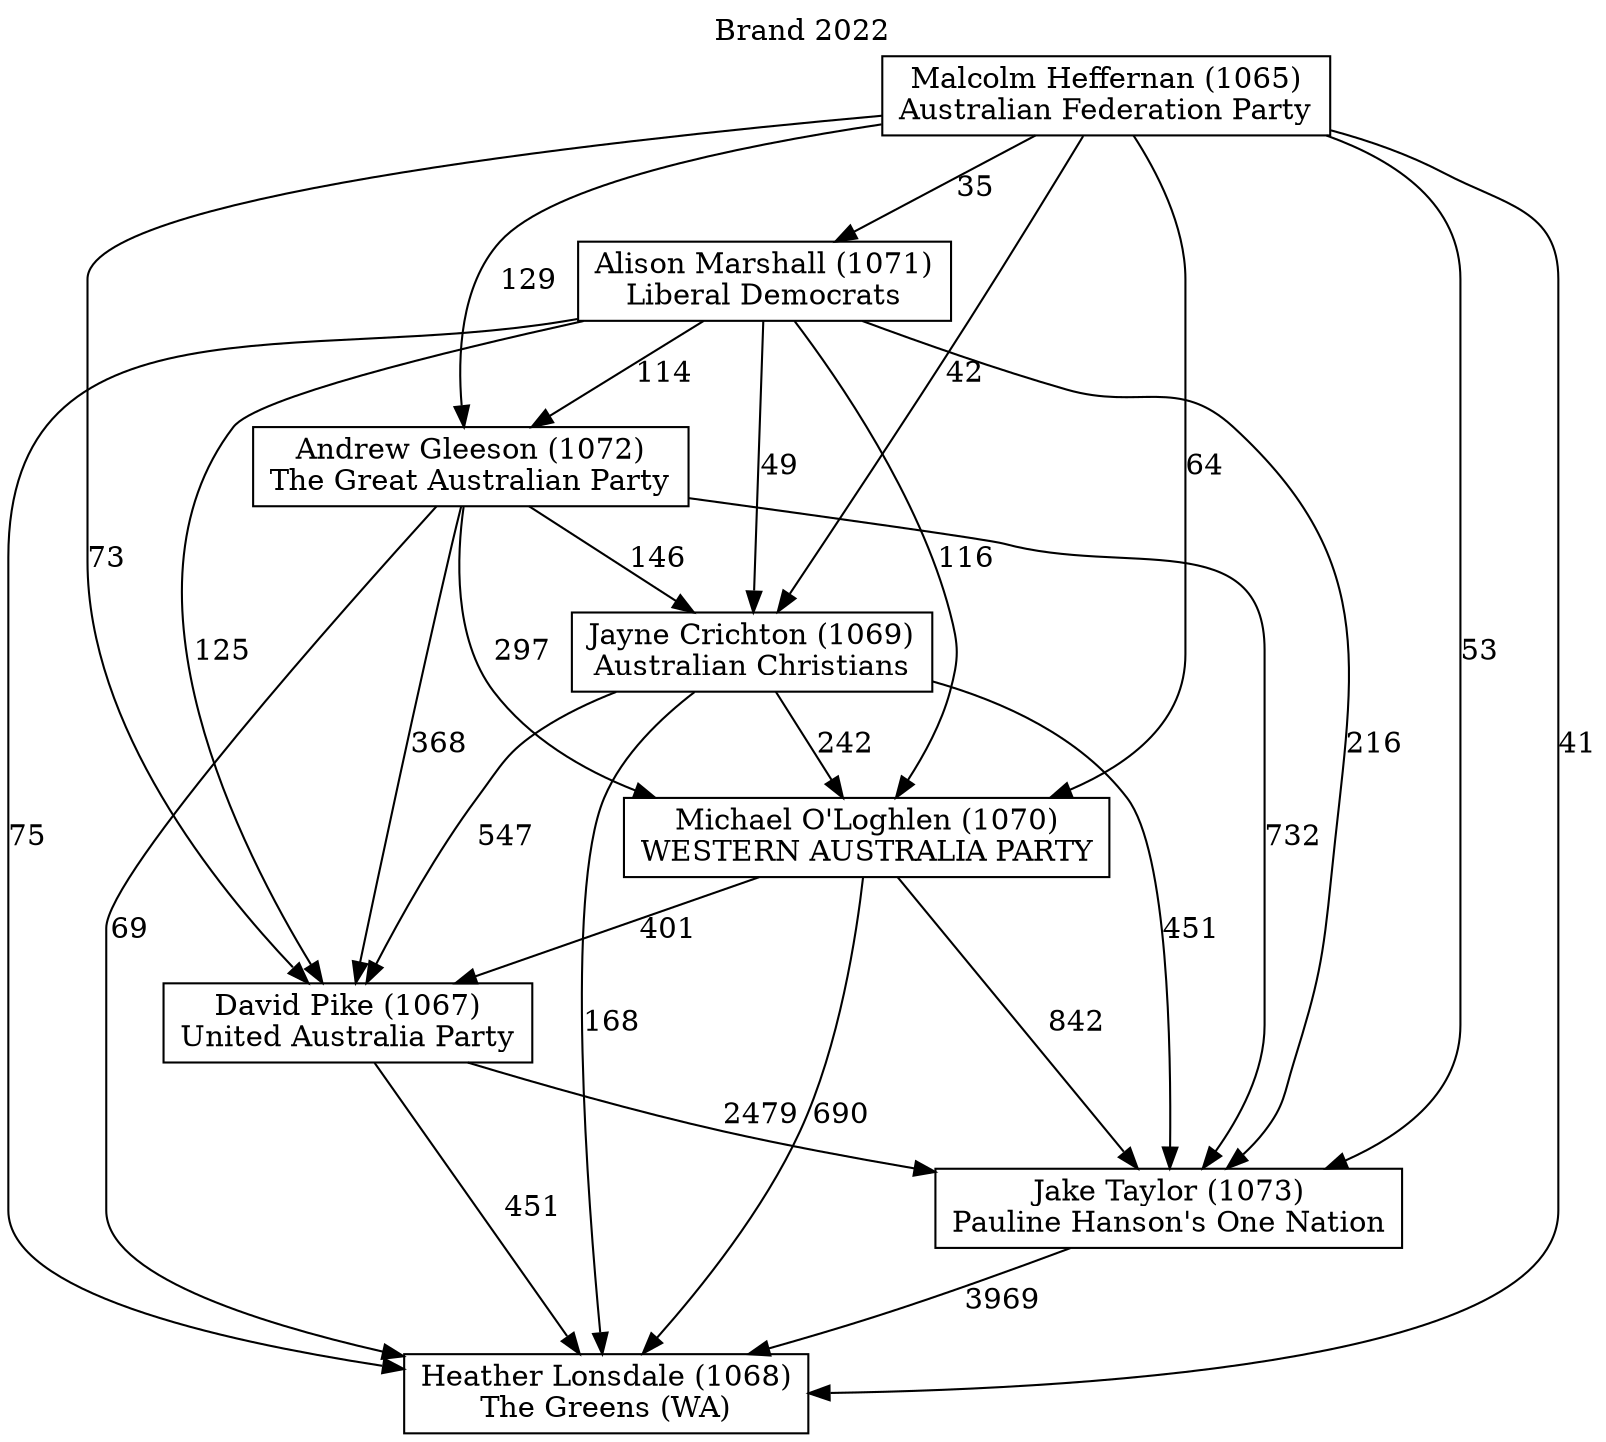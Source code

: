 // House preference flow
digraph "Heather Lonsdale (1068)_Brand_2022" {
	graph [label="Brand 2022" labelloc=t mclimit=10]
	node [shape=box]
	"Jayne Crichton (1069)" [label="Jayne Crichton (1069)
Australian Christians"]
	"David Pike (1067)" [label="David Pike (1067)
United Australia Party"]
	"Michael O'Loghlen (1070)" [label="Michael O'Loghlen (1070)
WESTERN AUSTRALIA PARTY"]
	"Alison Marshall (1071)" [label="Alison Marshall (1071)
Liberal Democrats"]
	"Jake Taylor (1073)" [label="Jake Taylor (1073)
Pauline Hanson's One Nation"]
	"Andrew Gleeson (1072)" [label="Andrew Gleeson (1072)
The Great Australian Party"]
	"Malcolm Heffernan (1065)" [label="Malcolm Heffernan (1065)
Australian Federation Party"]
	"Heather Lonsdale (1068)" [label="Heather Lonsdale (1068)
The Greens (WA)"]
	"Malcolm Heffernan (1065)" -> "Heather Lonsdale (1068)" [label=41]
	"Alison Marshall (1071)" -> "Jake Taylor (1073)" [label=216]
	"David Pike (1067)" -> "Jake Taylor (1073)" [label=2479]
	"Malcolm Heffernan (1065)" -> "Michael O'Loghlen (1070)" [label=64]
	"Andrew Gleeson (1072)" -> "Michael O'Loghlen (1070)" [label=297]
	"Andrew Gleeson (1072)" -> "Jayne Crichton (1069)" [label=146]
	"Malcolm Heffernan (1065)" -> "David Pike (1067)" [label=73]
	"Michael O'Loghlen (1070)" -> "David Pike (1067)" [label=401]
	"Alison Marshall (1071)" -> "David Pike (1067)" [label=125]
	"Michael O'Loghlen (1070)" -> "Jake Taylor (1073)" [label=842]
	"Andrew Gleeson (1072)" -> "David Pike (1067)" [label=368]
	"Alison Marshall (1071)" -> "Michael O'Loghlen (1070)" [label=116]
	"Jayne Crichton (1069)" -> "Jake Taylor (1073)" [label=451]
	"Malcolm Heffernan (1065)" -> "Jayne Crichton (1069)" [label=42]
	"Malcolm Heffernan (1065)" -> "Alison Marshall (1071)" [label=35]
	"Alison Marshall (1071)" -> "Andrew Gleeson (1072)" [label=114]
	"Malcolm Heffernan (1065)" -> "Jake Taylor (1073)" [label=53]
	"Jayne Crichton (1069)" -> "David Pike (1067)" [label=547]
	"Jayne Crichton (1069)" -> "Heather Lonsdale (1068)" [label=168]
	"Malcolm Heffernan (1065)" -> "Andrew Gleeson (1072)" [label=129]
	"Jake Taylor (1073)" -> "Heather Lonsdale (1068)" [label=3969]
	"Alison Marshall (1071)" -> "Heather Lonsdale (1068)" [label=75]
	"Andrew Gleeson (1072)" -> "Jake Taylor (1073)" [label=732]
	"Andrew Gleeson (1072)" -> "Heather Lonsdale (1068)" [label=69]
	"Jayne Crichton (1069)" -> "Michael O'Loghlen (1070)" [label=242]
	"Alison Marshall (1071)" -> "Jayne Crichton (1069)" [label=49]
	"David Pike (1067)" -> "Heather Lonsdale (1068)" [label=451]
	"Michael O'Loghlen (1070)" -> "Heather Lonsdale (1068)" [label=690]
}
